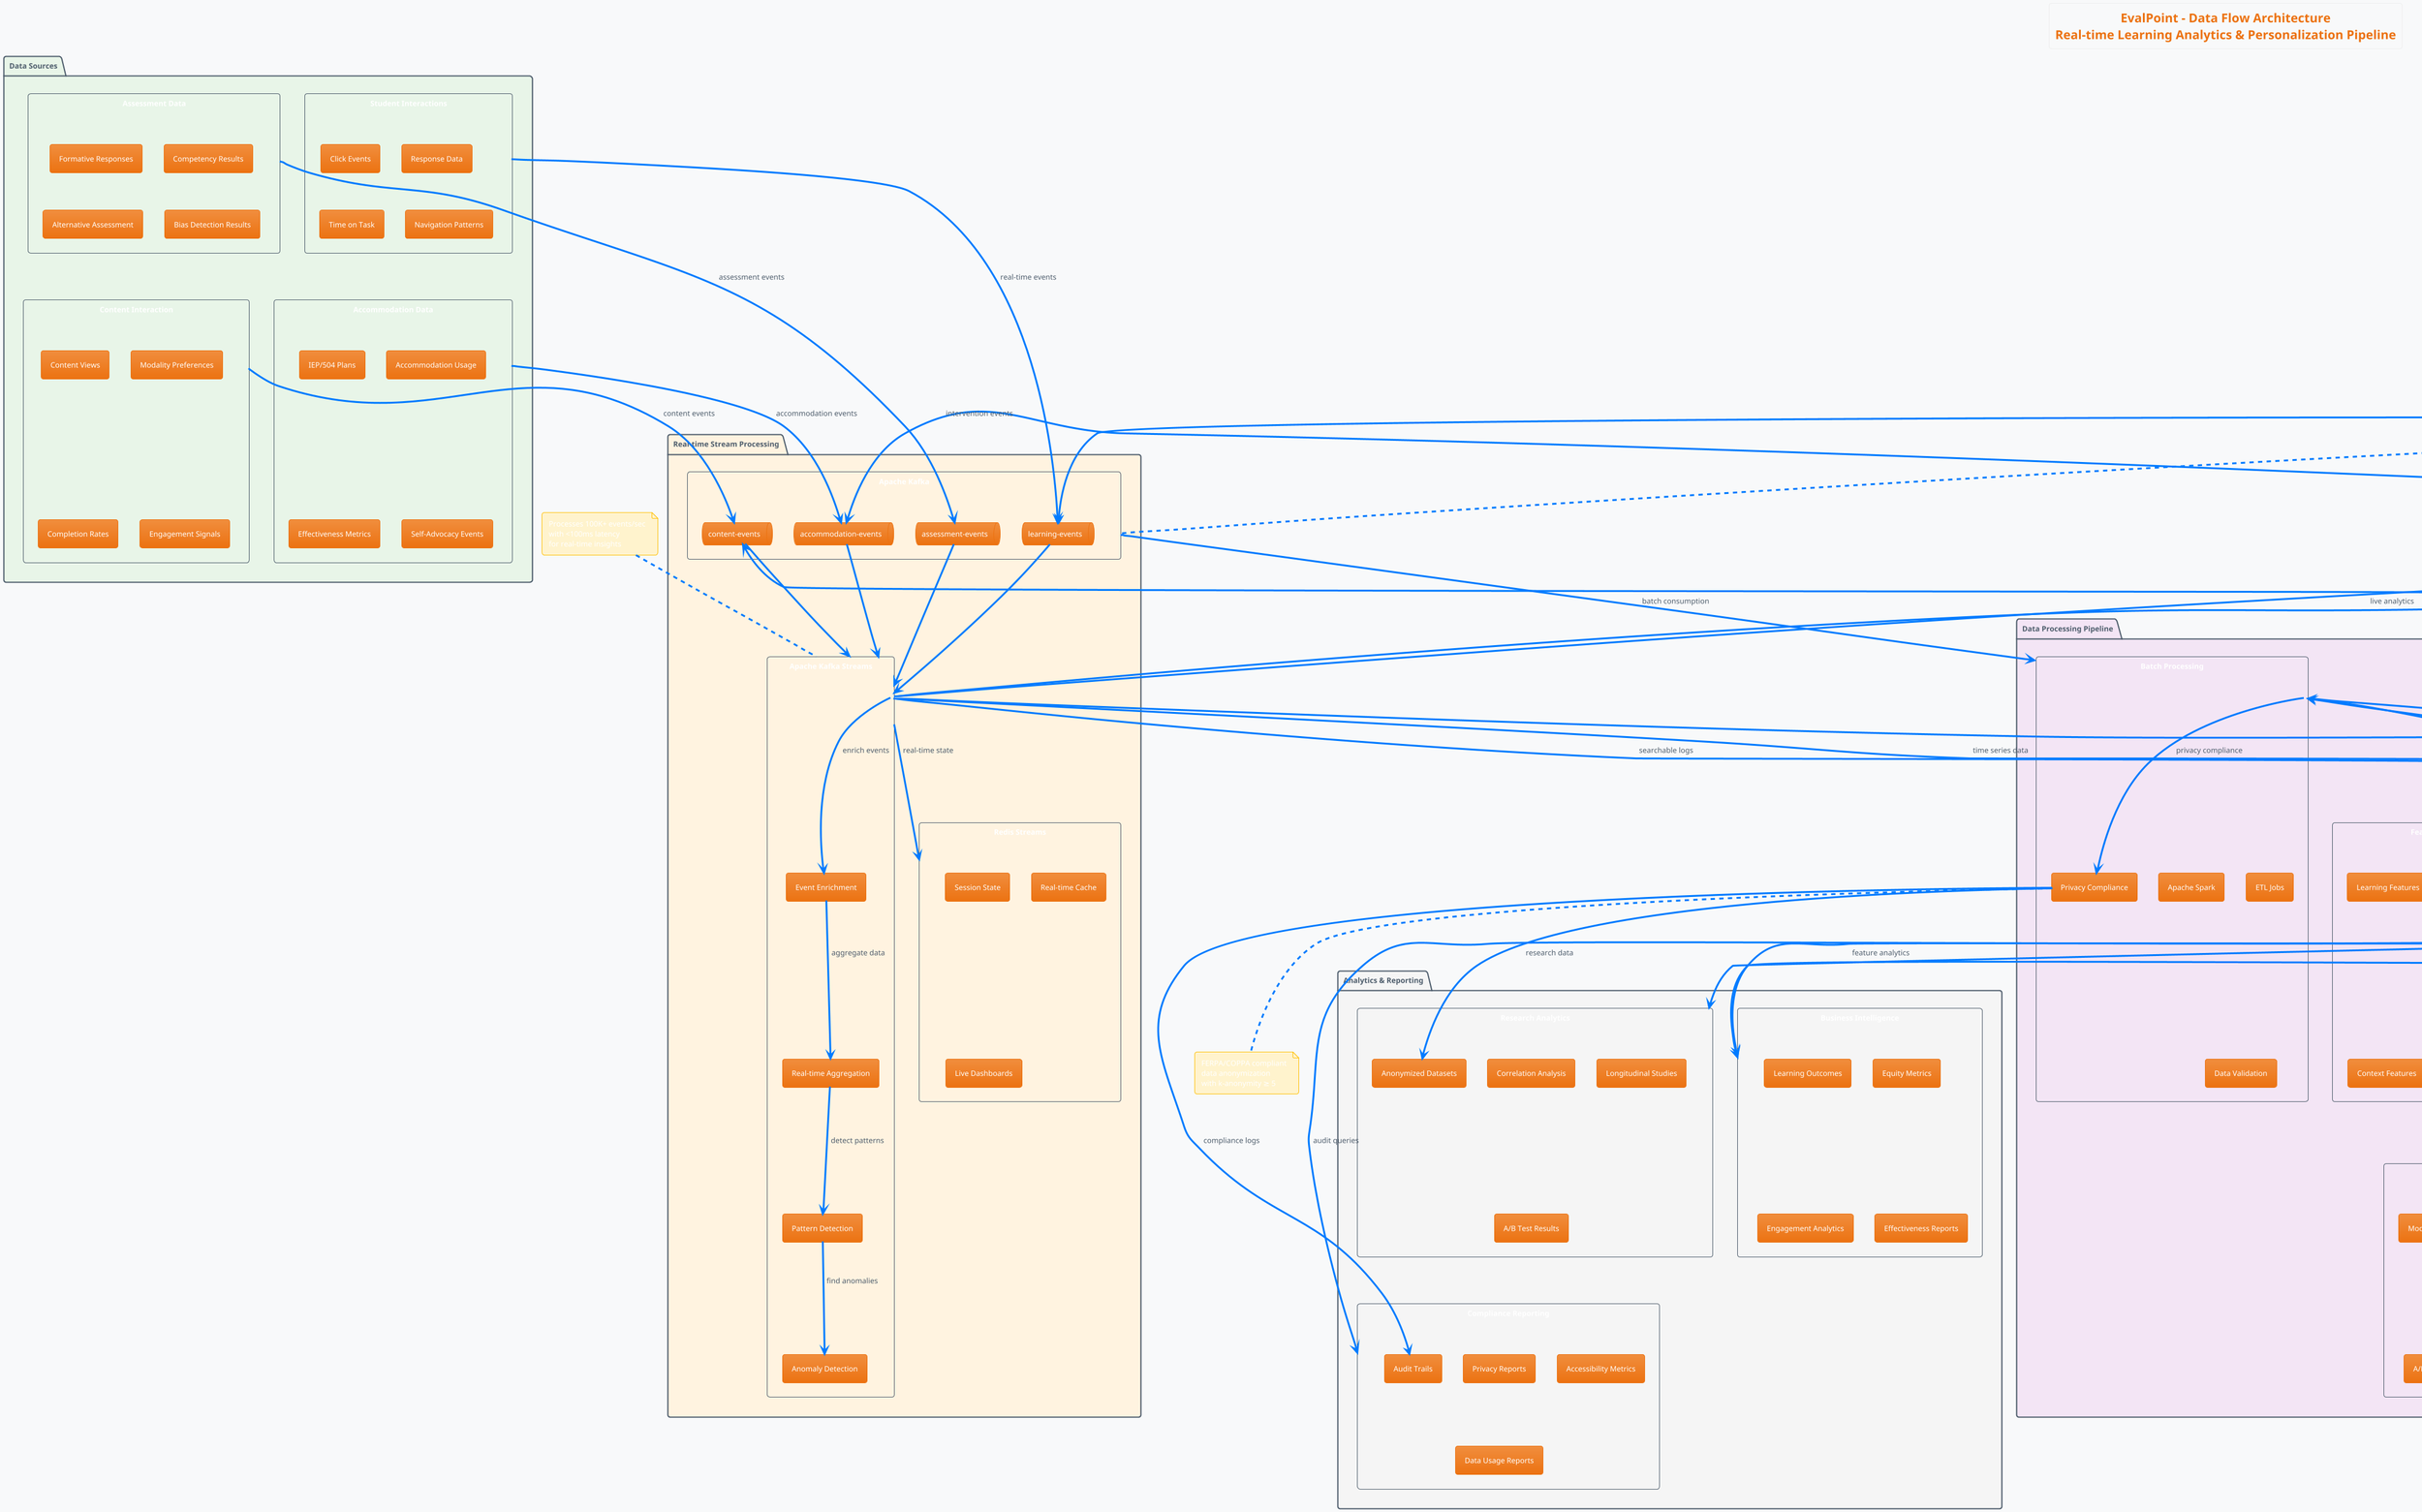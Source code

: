 @startuml EvalPoint Data Flow Architecture
!theme aws-orange

title EvalPoint - Data Flow Architecture\nReal-time Learning Analytics & Personalization Pipeline

skinparam backgroundColor #f8f9fa
skinparam componentStyle rectangle
skinparam rectangleBackgroundColor #ffffff
skinparam rectangleBorderColor #6c757d
skinparam arrowColor #007bff
skinparam noteBackgroundColor #fff3cd
skinparam noteBorderColor #ffc107

' Data Sources
package "Data Sources" as sources #e8f5e8 {
  component "Student Interactions" as interactions {
    component "Click Events" as clicks
    component "Response Data" as responses
    component "Time on Task" as time_data
    component "Navigation Patterns" as navigation
  }
  
  component "Assessment Data" as assessment_data {
    component "Formative Responses" as formative_responses
    component "Competency Results" as competency_results
    component "Alternative Assessment" as alt_assessment
    component "Bias Detection Results" as bias_results
  }
  
  component "Accommodation Data" as accommodation_data {
    component "IEP/504 Plans" as iep_data
    component "Accommodation Usage" as acc_usage
    component "Effectiveness Metrics" as effectiveness_data
    component "Self-Advocacy Events" as self_advocacy
  }
  
  component "Content Interaction" as content_interaction {
    component "Content Views" as content_views
    component "Modality Preferences" as modality_prefs
    component "Completion Rates" as completion_rates
    component "Engagement Signals" as engagement
  }
}

' Real-time Stream Processing
package "Real-time Stream Processing" as stream_processing #fff3e0 {
  component "Apache Kafka" as kafka {
    queue "learning-events" as learning_stream
    queue "assessment-events" as assessment_stream
    queue "accommodation-events" as accommodation_stream
    queue "content-events" as content_stream
  }
  
  component "Apache Kafka Streams" as kafka_streams {
    component "Event Enrichment" as enrichment
    component "Real-time Aggregation" as aggregation
    component "Pattern Detection" as pattern_detection
    component "Anomaly Detection" as anomaly_detection
  }
  
  component "Redis Streams" as redis_streams {
    component "Session State" as session_state
    component "Real-time Cache" as realtime_cache
    component "Live Dashboards" as live_dashboards
  }
}

' Data Processing Pipeline
package "Data Processing Pipeline" as processing #f3e5f5 {
  component "Batch Processing" as batch {
    component "Apache Spark" as spark
    component "ETL Jobs" as etl
    component "Data Validation" as validation
    component "Privacy Compliance" as privacy_processing
  }
  
  component "Feature Engineering" as feature_eng {
    component "Learning Features" as learning_features
    component "Behavioral Features" as behavioral_features
    component "Context Features" as context_features
    component "Temporal Features" as temporal_features
  }
  
  component "ML Pipeline" as ml_pipeline {
    component "Model Training" as training
    component "Model Validation" as model_validation
    component "A/B Testing" as ab_testing
    component "Model Deployment" as deployment
  }
}

' Data Storage Layer
package "Data Storage Layer" as storage #e1f5fe {
  database "Operational Data" as operational {
    database "PostgreSQL\n(Transactional)" as postgres
    database "MongoDB\n(Content & Profiles)" as mongodb
    database "Redis\n(Cache & Sessions)" as redis
  }
  
  database "Analytics Data" as analytics_storage {
    database "ClickHouse\n(Time Series)" as clickhouse
    database "Data Lake\n(S3/HDFS)" as data_lake
    database "Elasticsearch\n(Search & Logs)" as elasticsearch
  }
  
  database "ML Data" as ml_storage {
    database "Feature Store\n(Feast)" as feature_store
    database "Model Registry\n(MLflow)" as model_registry
    database "Training Data\n(S3)" as training_data
  }
}

' Real-time Applications
package "Real-time Applications" as realtime_apps #f0f8ff {
  component "Personalization Engine" as personalization {
    component "Content Recommendation" as content_rec
    component "Difficulty Adaptation" as difficulty_adapt
    component "Learning Path Optimization" as path_opt
    component "Intervention Triggers" as intervention_triggers
  }
  
  component "Real-time Analytics" as realtime_analytics {
    component "Live Dashboards" as dashboards
    component "Progress Tracking" as progress_tracking
    component "Engagement Monitoring" as engagement_monitoring
    component "Alert System" as alerts
  }
  
  component "Adaptive Interface" as adaptive_interface {
    component "UI Adaptation" as ui_adaptation
    component "Accommodation Application" as acc_application
    component "Cognitive Load Adjustment" as cognitive_adjustment
    component "Accessibility Optimization" as accessibility_opt
  }
}

' Analytics & Reporting
package "Analytics & Reporting" as reporting #f5f5f5 {
  component "Business Intelligence" as bi {
    component "Learning Outcomes" as outcomes_bi
    component "Equity Metrics" as equity_bi
    component "Engagement Analytics" as engagement_bi
    component "Effectiveness Reports" as effectiveness_bi
  }
  
  component "Research Analytics" as research {
    component "Anonymized Datasets" as anonymized_data
    component "Correlation Analysis" as correlation
    component "Longitudinal Studies" as longitudinal
    component "A/B Test Results" as ab_results
  }
  
  component "Compliance Reporting" as compliance {
    component "Privacy Reports" as privacy_reports
    component "Accessibility Metrics" as accessibility_metrics
    component "Data Usage Reports" as usage_reports
    component "Audit Trails" as audit_trails
  }
}

' Data Flow Connections

' Sources to Kafka
interactions --> learning_stream : real-time events
assessment_data --> assessment_stream : assessment events
accommodation_data --> accommodation_stream : accommodation events
content_interaction --> content_stream : content events

' Kafka to Stream Processing
learning_stream --> kafka_streams
assessment_stream --> kafka_streams
accommodation_stream --> kafka_streams
content_stream --> kafka_streams

' Stream Processing
kafka_streams --> enrichment : enrich events
enrichment --> aggregation : aggregate data
aggregation --> pattern_detection : detect patterns
pattern_detection --> anomaly_detection : find anomalies

' Real-time Applications
kafka_streams --> personalization : streaming ML
kafka_streams --> realtime_analytics : live analytics
kafka_streams --> adaptive_interface : UI adaptation

' Stream to Storage
kafka_streams --> redis_streams : real-time state
kafka_streams --> clickhouse : time series data
kafka_streams --> elasticsearch : searchable logs

' Batch Processing
kafka --> batch : batch consumption
mongodb --> batch : profile data
postgres --> batch : transactional data

batch --> feature_eng : feature creation
feature_eng --> ml_pipeline : ML training
ml_pipeline --> model_registry : model storage
ml_pipeline --> personalization : model deployment

' Storage Interactions
personalization --> feature_store : feature serving
personalization --> redis : real-time cache
realtime_analytics --> clickhouse : query analytics
adaptive_interface --> postgres : user preferences

' Analytics and Reporting
clickhouse --> bi : analytics queries
data_lake --> research : research datasets
elasticsearch --> compliance : audit queries
feature_store --> bi : feature analytics

' Real-time Feedback Loops
personalization --> learning_stream : adaptation events
realtime_analytics --> accommodation_stream : intervention events
adaptive_interface --> content_stream : UI events

' Privacy and Compliance Flows
batch --> privacy_processing : privacy compliance
privacy_processing --> anonymized_data : research data
privacy_processing --> audit_trails : compliance logs

' Notes with Data Flow Specifications
note right of kafka : Event Schema:\n- User ID (hashed)\n- Timestamp\n- Event Type\n- Context Data\n- Privacy Flags

note right of personalization : <200ms response time\nfor real-time adaptations\nwith fallback to rules

note right of clickhouse : Time-series optimized\nfor educational analytics\n90-day hot storage\n7-year archive

note right of feature_store : Sub-10ms feature serving\nfor real-time ML inference\nwith consistency guarantees

note bottom of privacy_processing : FERPA/COPPA compliant\ndata anonymization\nwith k-anonymity ≥ 5

' Performance Annotations
note top of kafka_streams : Processes 100K+ events/sec\nwith <100ms latency\nfor real-time insights

note top of realtime_analytics : Updates dashboards\nevery 30 seconds\nwith <1% data loss

' Data Retention Policies
note bottom of data_lake : Data Retention:\n- Raw events: 7 years\n- Aggregated: 10 years\n- Anonymized: Indefinite\n- PII: As per policy

@enduml